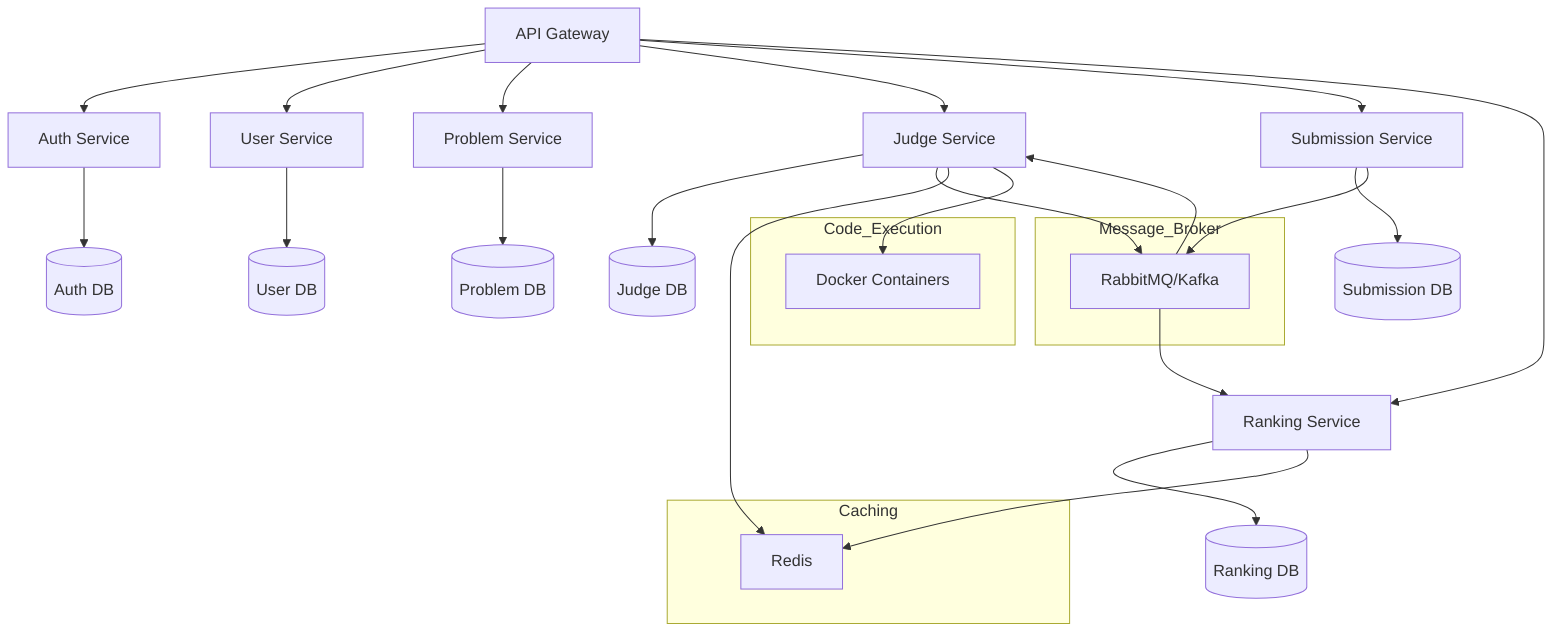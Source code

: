 graph TD
    A[API Gateway] --> B[Auth Service]
    A --> C[User Service]
    A --> D[Problem Service]
    A --> E[Judge Service]
    A --> F[Submission Service]
    A --> G[Ranking Service]

    subgraph Message_Broker
        H[RabbitMQ/Kafka]
    end

    B --> B1[(Auth DB)]
    C --> C1[(User DB)]
    D --> D1[(Problem DB)]
    E --> E1[(Judge DB)]
    F --> F1[(Submission DB)]
    G --> G1[(Ranking DB)]

    F --> H
    H --> E
    E --> H
    H --> G

    subgraph Caching
        I[Redis]
    end

    G --> I
    E --> I

    subgraph Code_Execution
        J[Docker Containers]
    end

    E --> J